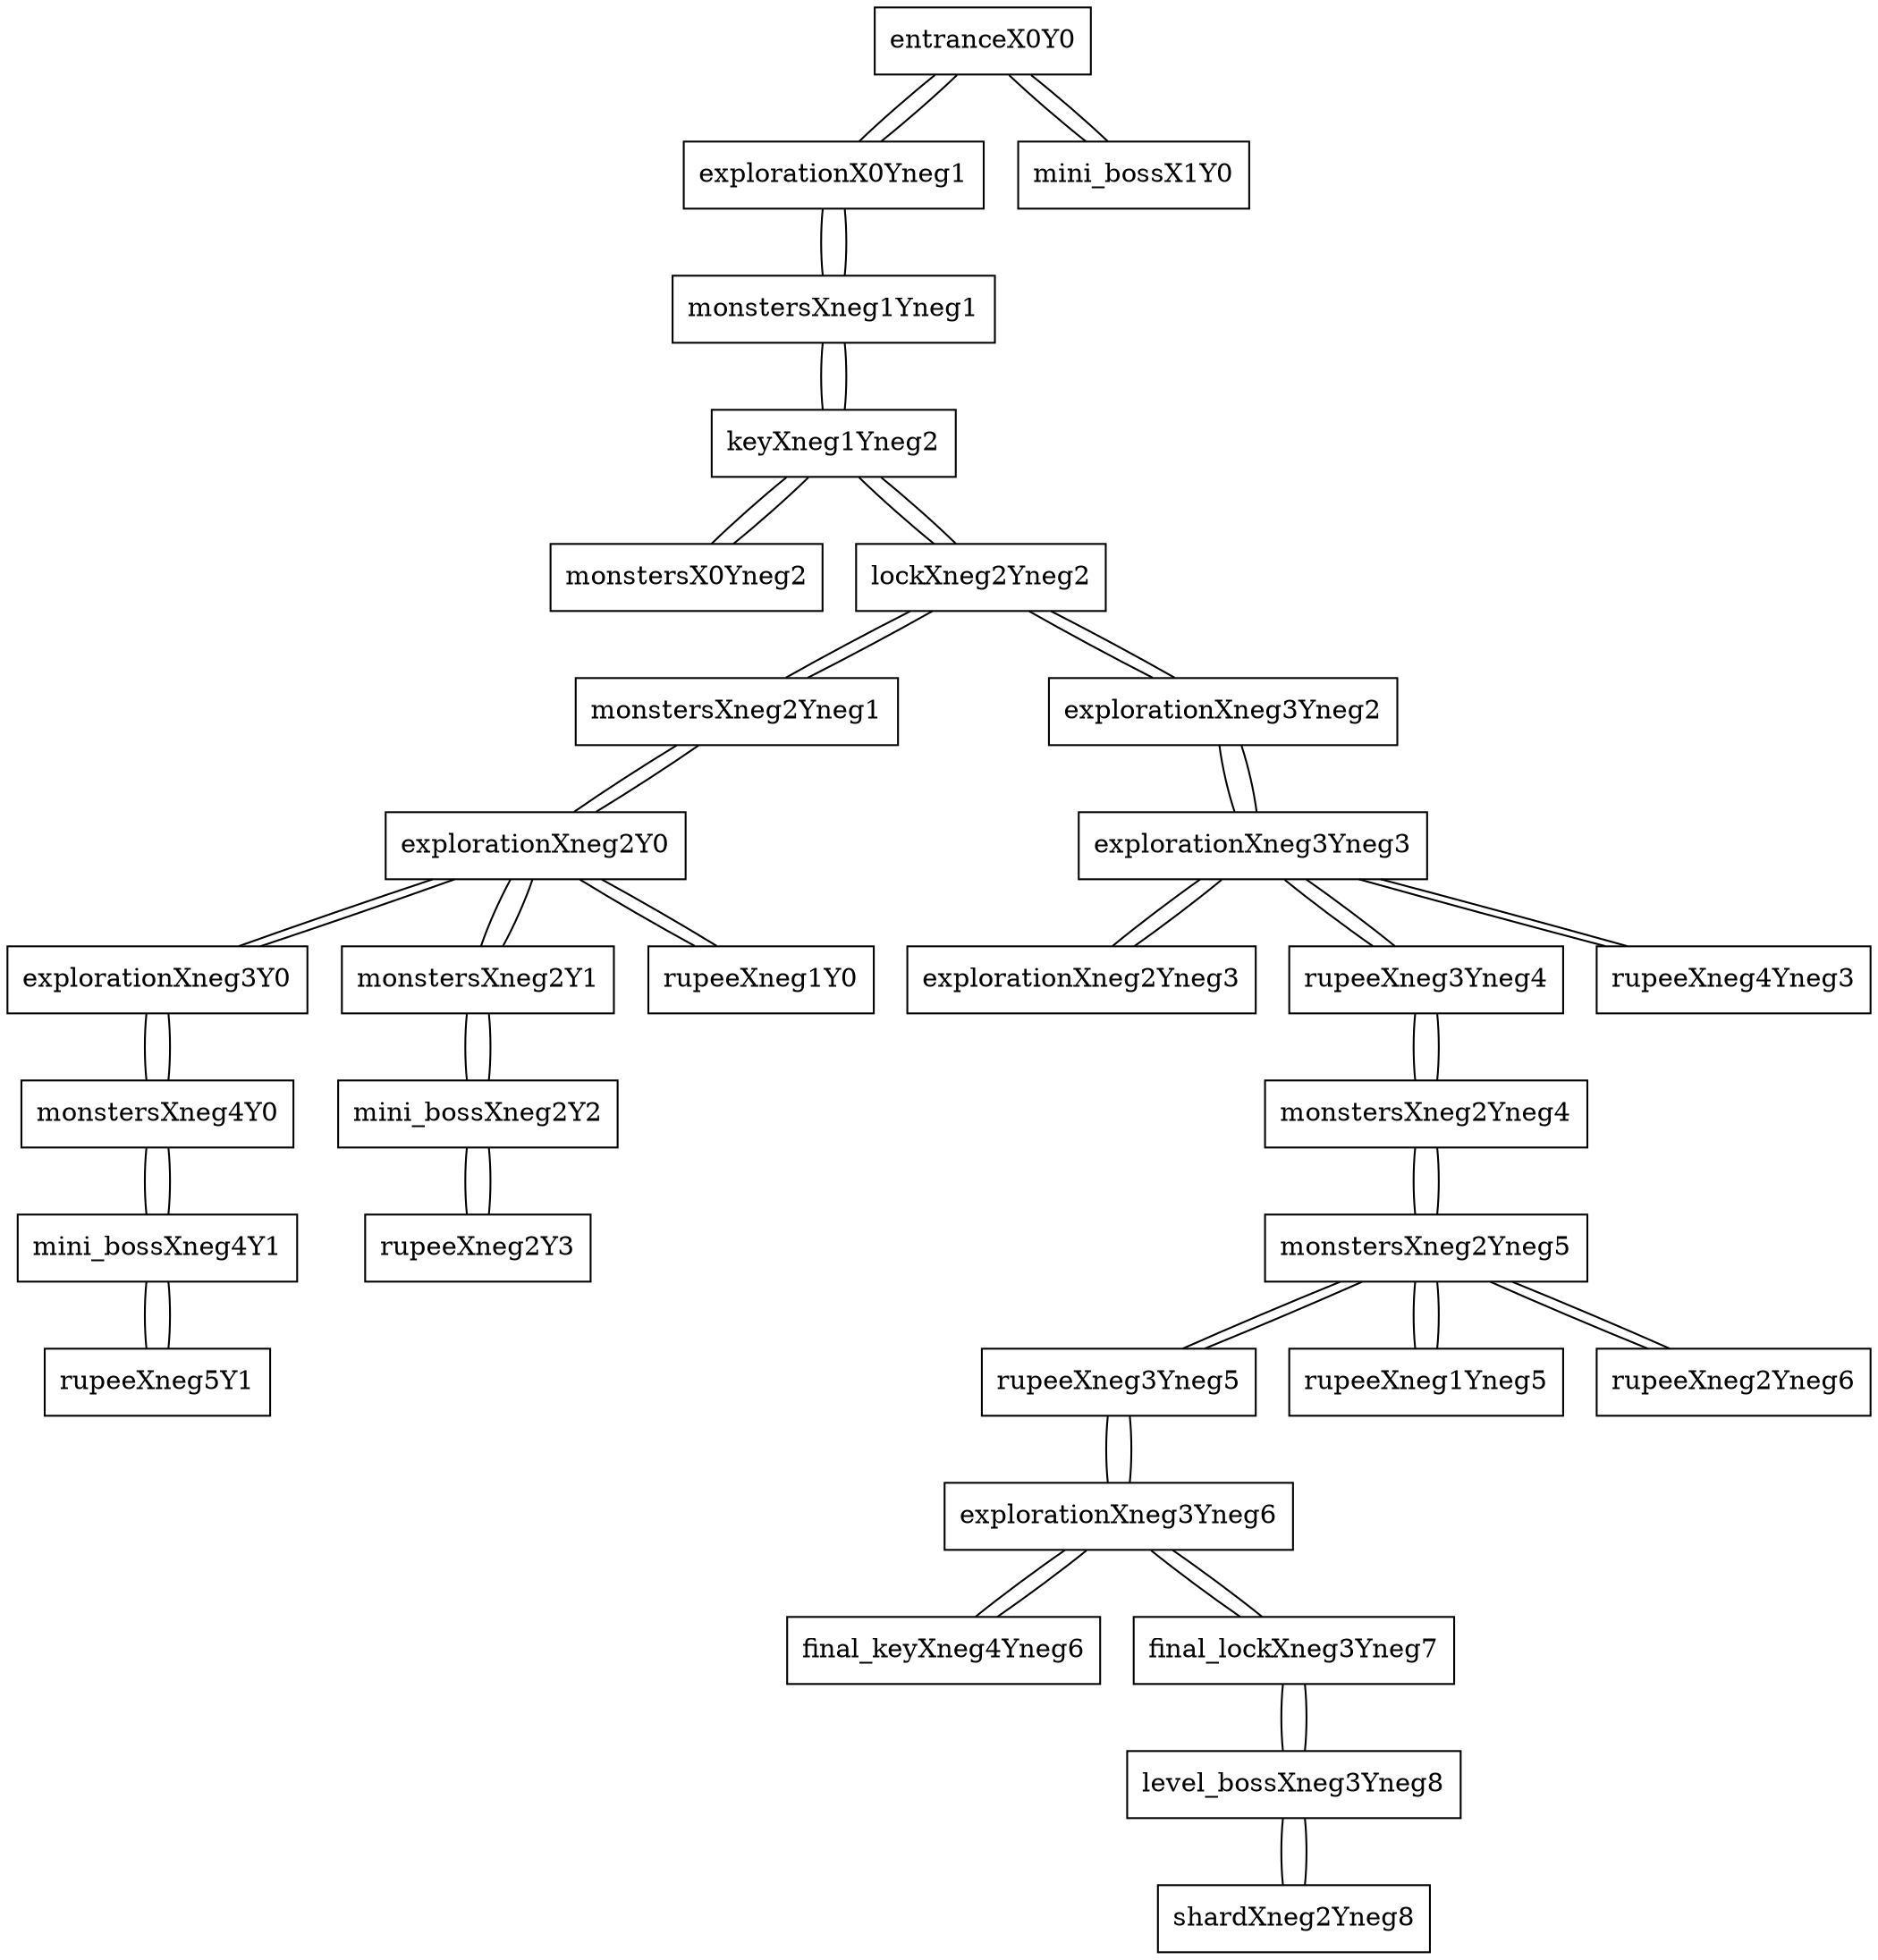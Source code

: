 graph space {

node [shape="box"]; entranceX0Y0 [pad="1.5,0.0" pos="0,0!"]; explorationX0Yneg1 [pad="1.5,0.0" pos="0,-1!"]; monstersXneg1Yneg1 [pad="1.5,0.0" pos="-1,-1!"]; keyXneg1Yneg2 [pad="1.5,0.0" pos="-1,-2!"]; monstersX0Yneg2 [pad="1.5,0.0" pos="0,-2!"]; mini_bossX1Y0 [pad="1.5,0.0" pos="1,0!"]; lockXneg2Yneg2 [pad="1.5,0.0" pos="-2,-2!"]; monstersXneg2Yneg1 [pad="1.5,0.0" pos="-2,-1!"]; explorationXneg2Y0 [pad="1.5,0.0" pos="-2,0!"]; explorationXneg3Y0 [pad="1.5,0.0" pos="-3,0!"]; monstersXneg2Y1 [pad="1.5,0.0" pos="-2,1!"]; rupeeXneg1Y0 [pad="1.5,0.0" pos="-1,0!"]; monstersXneg4Y0 [pad="1.5,0.0" pos="-4,0!"]; mini_bossXneg4Y1 [pad="1.5,0.0" pos="-4,1!"]; rupeeXneg5Y1 [pad="1.5,0.0" pos="-5,1!"]; explorationXneg3Yneg2 [pad="1.5,0.0" pos="-3,-2!"]; explorationXneg3Yneg3 [pad="1.5,0.0" pos="-3,-3!"]; explorationXneg2Yneg3 [pad="1.5,0.0" pos="-2,-3!"]; rupeeXneg3Yneg4 [pad="1.5,0.0" pos="-3,-4!"]; rupeeXneg4Yneg3 [pad="1.5,0.0" pos="-4,-3!"]; monstersXneg2Yneg4 [pad="1.5,0.0" pos="-2,-4!"]; monstersXneg2Yneg5 [pad="1.5,0.0" pos="-2,-5!"]; rupeeXneg3Yneg5 [pad="1.5,0.0" pos="-3,-5!"]; rupeeXneg1Yneg5 [pad="1.5,0.0" pos="-1,-5!"]; rupeeXneg2Yneg6 [pad="1.5,0.0" pos="-2,-6!"]; mini_bossXneg2Y2 [pad="1.5,0.0" pos="-2,2!"]; rupeeXneg2Y3 [pad="1.5,0.0" pos="-2,3!"]; explorationXneg3Yneg6 [pad="1.5,0.0" pos="-3,-6!"]; final_keyXneg4Yneg6 [pad="1.5,0.0" pos="-4,-6!"]; final_lockXneg3Yneg7 [pad="1.5,0.0" pos="-3,-7!"]; level_bossXneg3Yneg8 [pad="1.5,0.0" pos="-3,-8!"]; shardXneg2Yneg8 [pad="1.5,0.0" pos="-2,-8!"]; 
entranceX0Y0 -- mini_bossX1Y0;
entranceX0Y0 -- explorationX0Yneg1;
explorationX0Yneg1 -- entranceX0Y0;
explorationX0Yneg1 -- monstersXneg1Yneg1;
monstersXneg1Yneg1 -- explorationX0Yneg1;
monstersXneg1Yneg1 -- keyXneg1Yneg2;
keyXneg1Yneg2 -- lockXneg2Yneg2;
keyXneg1Yneg2 -- monstersX0Yneg2;
keyXneg1Yneg2 -- monstersXneg1Yneg1;
monstersX0Yneg2 -- keyXneg1Yneg2;
mini_bossX1Y0 -- entranceX0Y0;
lockXneg2Yneg2 -- explorationXneg3Yneg2;
lockXneg2Yneg2 -- monstersXneg2Yneg1;
lockXneg2Yneg2 -- keyXneg1Yneg2;
monstersXneg2Yneg1 -- explorationXneg2Y0;
monstersXneg2Yneg1 -- lockXneg2Yneg2;
explorationXneg2Y0 -- explorationXneg3Y0;
explorationXneg2Y0 -- monstersXneg2Y1;
explorationXneg2Y0 -- rupeeXneg1Y0;
explorationXneg2Y0 -- monstersXneg2Yneg1;
explorationXneg3Y0 -- monstersXneg4Y0;
explorationXneg3Y0 -- explorationXneg2Y0;
monstersXneg2Y1 -- mini_bossXneg2Y2;
monstersXneg2Y1 -- explorationXneg2Y0;
rupeeXneg1Y0 -- explorationXneg2Y0;
monstersXneg4Y0 -- mini_bossXneg4Y1;
monstersXneg4Y0 -- explorationXneg3Y0;
mini_bossXneg4Y1 -- rupeeXneg5Y1;
mini_bossXneg4Y1 -- monstersXneg4Y0;
rupeeXneg5Y1 -- mini_bossXneg4Y1;
explorationXneg3Yneg2 -- explorationXneg3Yneg3;
explorationXneg3Yneg2 -- lockXneg2Yneg2;
explorationXneg3Yneg3 -- explorationXneg2Yneg3;
explorationXneg3Yneg3 -- rupeeXneg3Yneg4;
explorationXneg3Yneg3 -- rupeeXneg4Yneg3;
explorationXneg3Yneg3 -- explorationXneg3Yneg2;
explorationXneg2Yneg3 -- explorationXneg3Yneg3;
rupeeXneg3Yneg4 -- monstersXneg2Yneg4;
rupeeXneg3Yneg4 -- explorationXneg3Yneg3;
rupeeXneg4Yneg3 -- explorationXneg3Yneg3;
monstersXneg2Yneg4 -- rupeeXneg3Yneg4;
monstersXneg2Yneg4 -- monstersXneg2Yneg5;
monstersXneg2Yneg5 -- rupeeXneg1Yneg5;
monstersXneg2Yneg5 -- rupeeXneg2Yneg6;
monstersXneg2Yneg5 -- rupeeXneg3Yneg5;
monstersXneg2Yneg5 -- monstersXneg2Yneg4;
rupeeXneg3Yneg5 -- monstersXneg2Yneg5;
rupeeXneg3Yneg5 -- explorationXneg3Yneg6;
rupeeXneg1Yneg5 -- monstersXneg2Yneg5;
rupeeXneg2Yneg6 -- monstersXneg2Yneg5;
mini_bossXneg2Y2 -- rupeeXneg2Y3;
mini_bossXneg2Y2 -- monstersXneg2Y1;
rupeeXneg2Y3 -- mini_bossXneg2Y2;
explorationXneg3Yneg6 -- rupeeXneg3Yneg5;
explorationXneg3Yneg6 -- final_keyXneg4Yneg6;
explorationXneg3Yneg6 -- final_lockXneg3Yneg7;
final_keyXneg4Yneg6 -- explorationXneg3Yneg6;
final_lockXneg3Yneg7 -- explorationXneg3Yneg6;
final_lockXneg3Yneg7 -- level_bossXneg3Yneg8;
level_bossXneg3Yneg8 -- final_lockXneg3Yneg7;
level_bossXneg3Yneg8 -- shardXneg2Yneg8;
shardXneg2Yneg8 -- level_bossXneg3Yneg8;
}